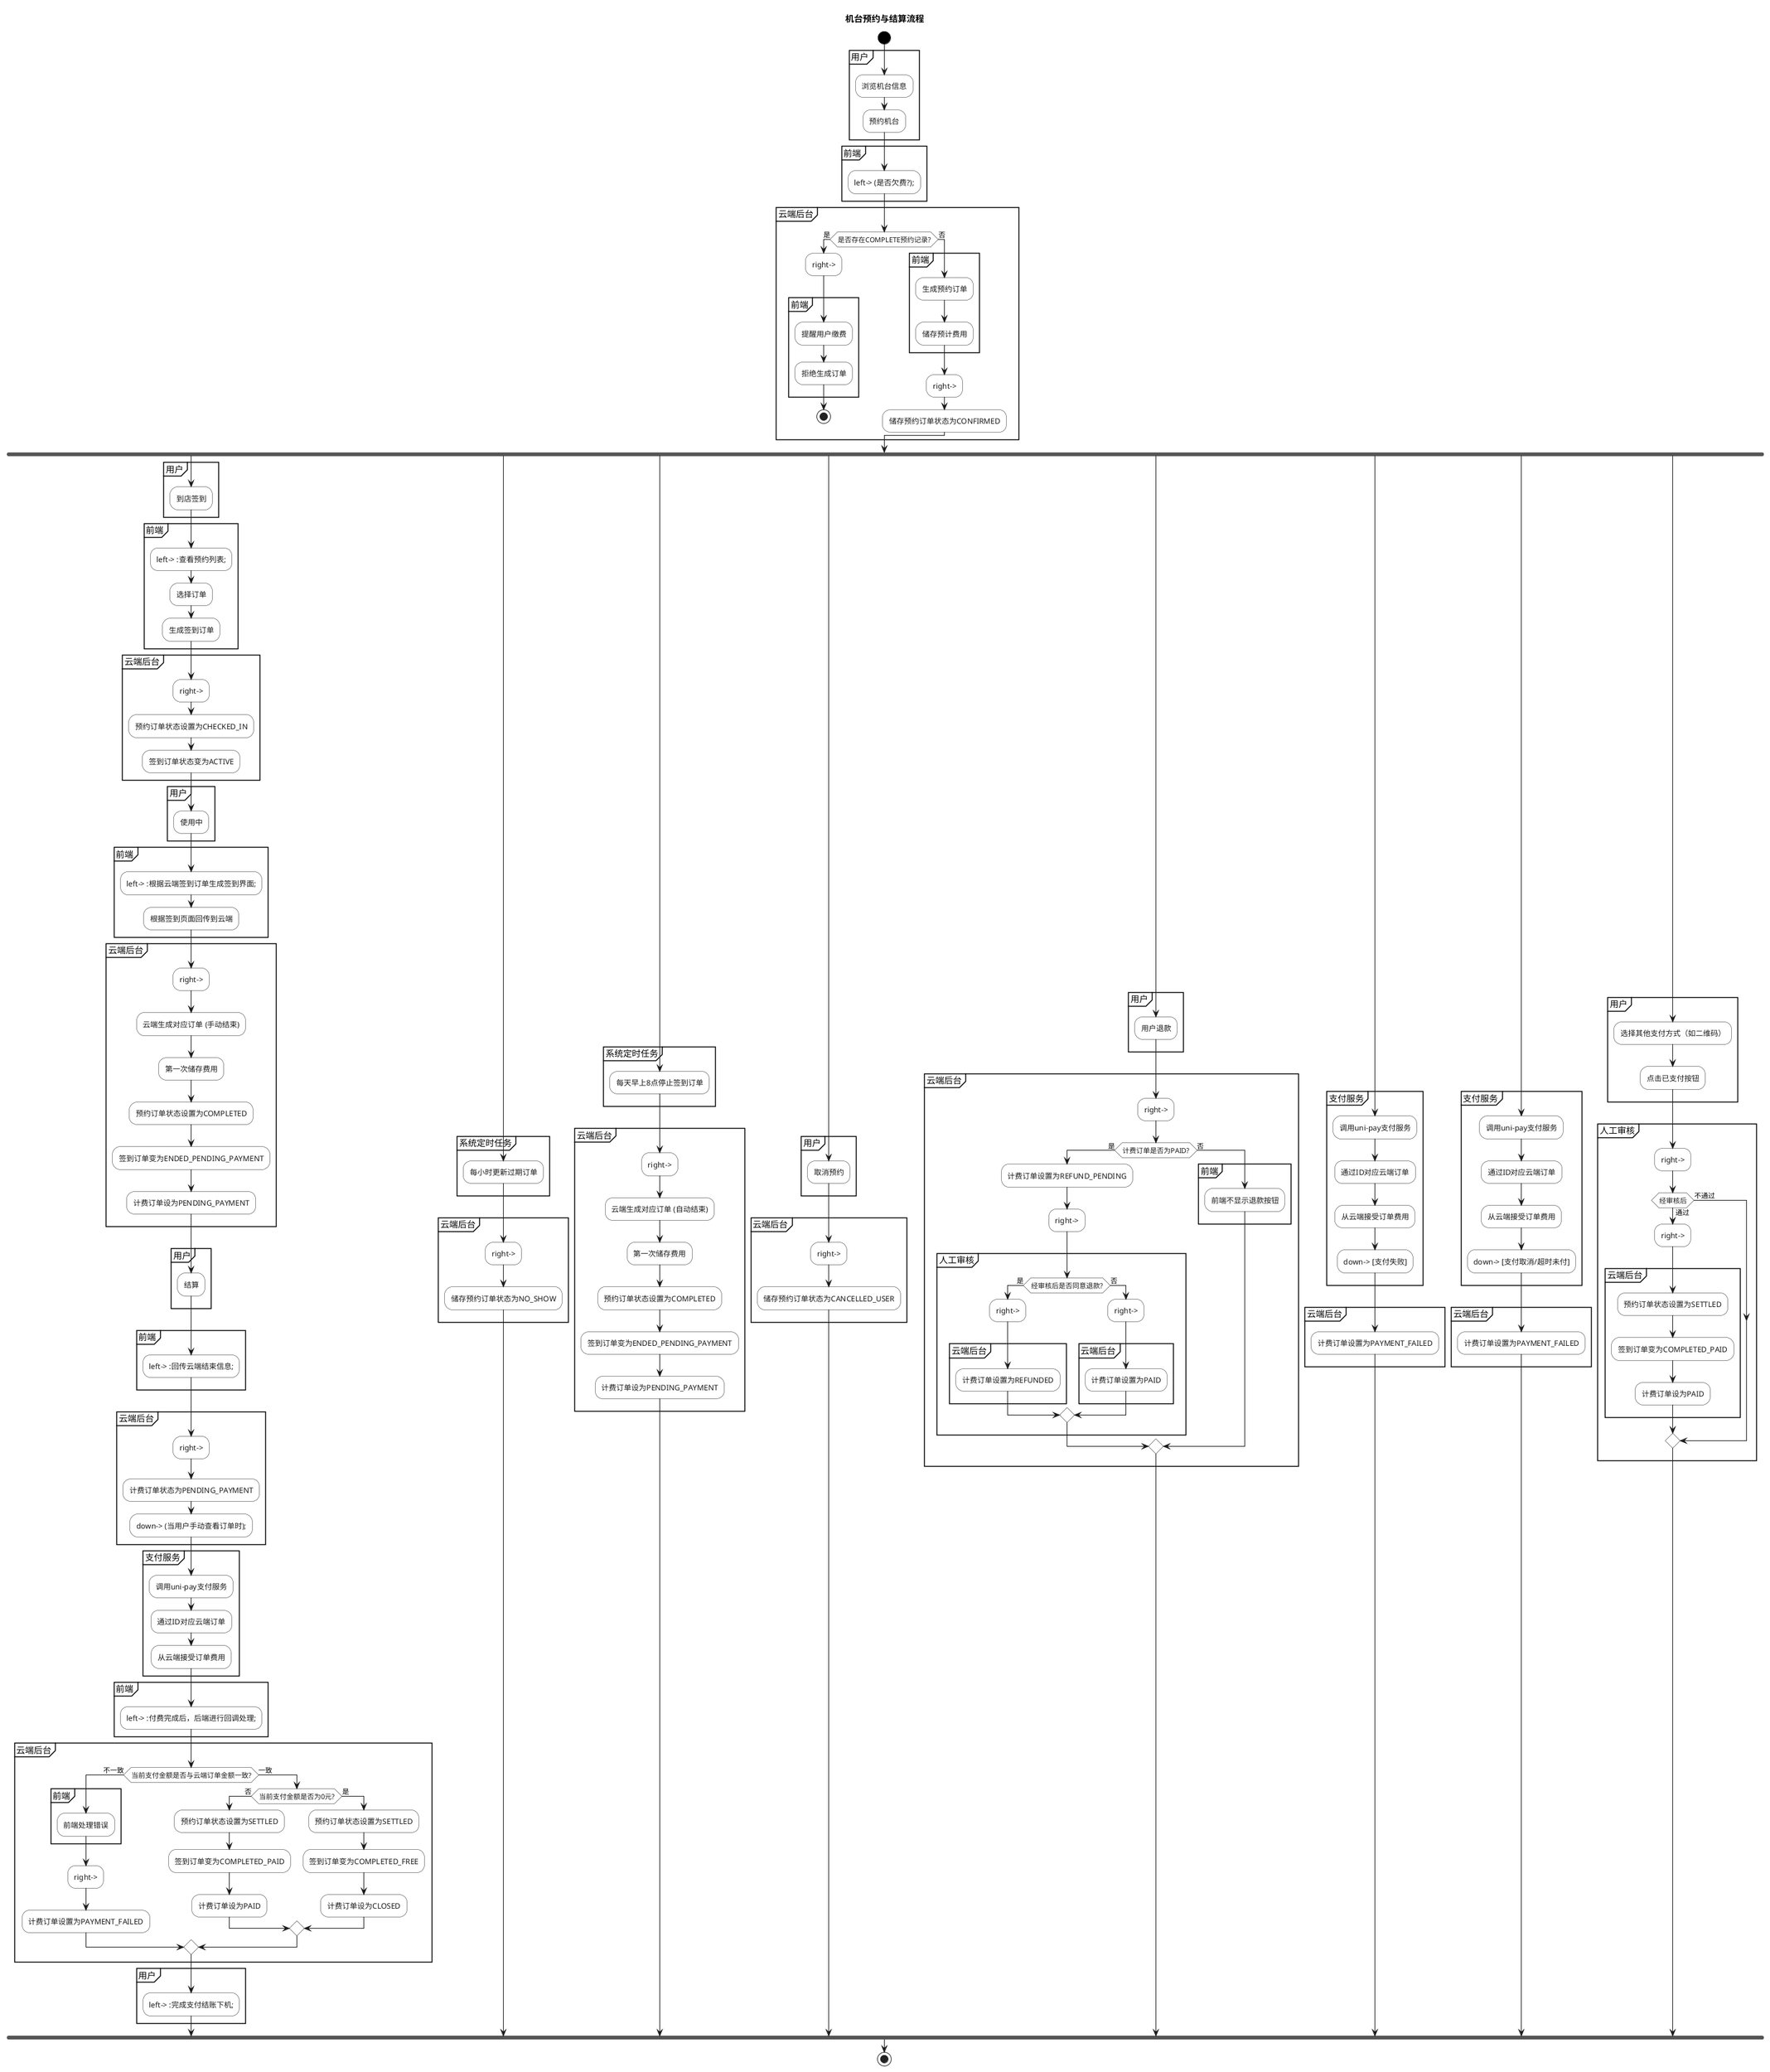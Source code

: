 @startuml
skinparam activity {
  StartColor #000000
  EndColor #000000
  BackgroundColor #FFFFFF
  BorderColor #19191a
  FontColor #19191a
  ArrowColor #19191a
}

title 机台预约与结算流程

start

partition "用户" {
  :浏览机台信息;
  :预约机台;
}

partition "前端" {
  -left-> (是否欠费?);
}

partition "云端后台" {
  if (是否存在COMPLETE预约记录?) then (是)
    -right->
    partition "前端" {
      :提醒用户缴费;
      :拒绝生成订单;
    }
    stop
  else (否)
    partition "前端" {
      :生成预约订单;
      :储存预计费用;
    }
    -right->
    :储存预约订单状态为CONFIRMED;
  endif
}

' --- 预约确认后的并行路径 ---
fork

  partition "用户" {
    :到店签到;
  }

  partition "前端" {
    -left-> :查看预约列表;
    :选择订单;
    :生成签到订单;
  }

  partition "云端后台" {
    -right->
    :预约订单状态设置为CHECKED_IN;
    :签到订单状态变为ACTIVE;
  }

  partition "用户" {
    :使用中;
  }

  partition "前端" {
    -left-> :根据云端签到订单生成签到界面;
    :根据签到页面回传到云端;
  }

  partition "云端后台" {
    -right->
    :云端生成对应订单 (手动结束);
    :第一次储存费用;
    :预约订单状态设置为COMPLETED;
    :签到订单变为ENDED_PENDING_PAYMENT;
    :计费订单设为PENDING_PAYMENT;
  }

  partition "用户" {
    :结算;
  }

  partition "前端" {
    -left-> :回传云端结束信息;
  }

  partition "云端后台" {
    -right->
    :计费订单状态为PENDING_PAYMENT;
    -down-> (当用户手动查看订单时);
  }

  partition "支付服务" {
    :调用uni-pay支付服务;
    :通过ID对应云端订单;
    :从云端接受订单费用;
  }

  partition "前端" {
    -left-> :付费完成后，后端进行回调处理;
  }

  partition "云端后台" {
    if (当前支付金额是否与云端订单金额一致?) then (不一致)
      partition "前端" {
        :前端处理错误;
      }
      -right->
      :计费订单设置为PAYMENT_FAILED;
    else (一致)
      if (当前支付金额是否为0元?) then (否)
        :预约订单状态设置为SETTLED;
        :签到订单变为COMPLETED_PAID;
        :计费订单设为PAID;
      else (是)
        :预约订单状态设置为SETTLED;
        :签到订单变为COMPLETED_FREE;
        :计费订单设为CLOSED;
      endif
    endif
  }

  partition "用户" {
    -left-> :完成支付结账下机;
  }

fork again

  partition "系统定时任务" {
    :每小时更新过期订单;
  }

  partition "云端后台" {
    -right->
    :储存预约订单状态为NO_SHOW;
  }

fork again

  partition "系统定时任务" {
    :每天早上8点停止签到订单;
  }

  partition "云端后台" {
    -right->
    :云端生成对应订单 (自动结束);
    :第一次储存费用;
    :预约订单状态设置为COMPLETED;
    :签到订单变为ENDED_PENDING_PAYMENT;
    :计费订单设为PENDING_PAYMENT;
  }

fork again

  partition "用户" {
    :取消预约;
  }

  partition "云端后台" {
    -right->
    :储存预约订单状态为CANCELLED_USER;
  }

fork again

  partition "用户" {
    :用户退款;
  }

  partition "云端后台" {
    -right->
    if (计费订单是否为PAID?) then (是)
      :计费订单设置为REFUND_PENDING;
      -right->
      partition "人工审核" {
        if (经审核后是否同意退款?) then (是)
          -right->
          partition "云端后台" {
            :计费订单设置为REFUNDED;
          }
        else (否)
          -right->
          partition "云端后台" {
            :计费订单设置为PAID;
          }
        endif
      }
    else (否)
      partition "前端" {
        :前端不显示退款按钮;
      }
    endif
  }

fork again

  partition "支付服务" {
    :调用uni-pay支付服务;
    :通过ID对应云端订单;
    :从云端接受订单费用;
    -down-> [支付失败]
  }

  partition "云端后台" {
    :计费订单设置为PAYMENT_FAILED;
  }

fork again

  partition "支付服务" {
    :调用uni-pay支付服务;
    :通过ID对应云端订单;
    :从云端接受订单费用;
    -down-> [支付取消/超时未付]
  }

  partition "云端后台" {
    :计费订单设置为PAYMENT_FAILED;
  }

fork again

  partition "用户" {
    :选择其他支付方式（如二维码）;
    :点击已支付按钮;
  }

  partition "人工审核" {
    -right->
    if (经审核后) then (通过)
      -right->
      partition "云端后台" {
        :预约订单状态设置为SETTLED;
        :签到订单变为COMPLETED_PAID;
        :计费订单设为PAID;
      }
    else (不通过)
      ' 原始流程图未明确不通过的后续步骤，通常会回到待支付或失败状态
    endif
  }

end fork

stop
@enduml
